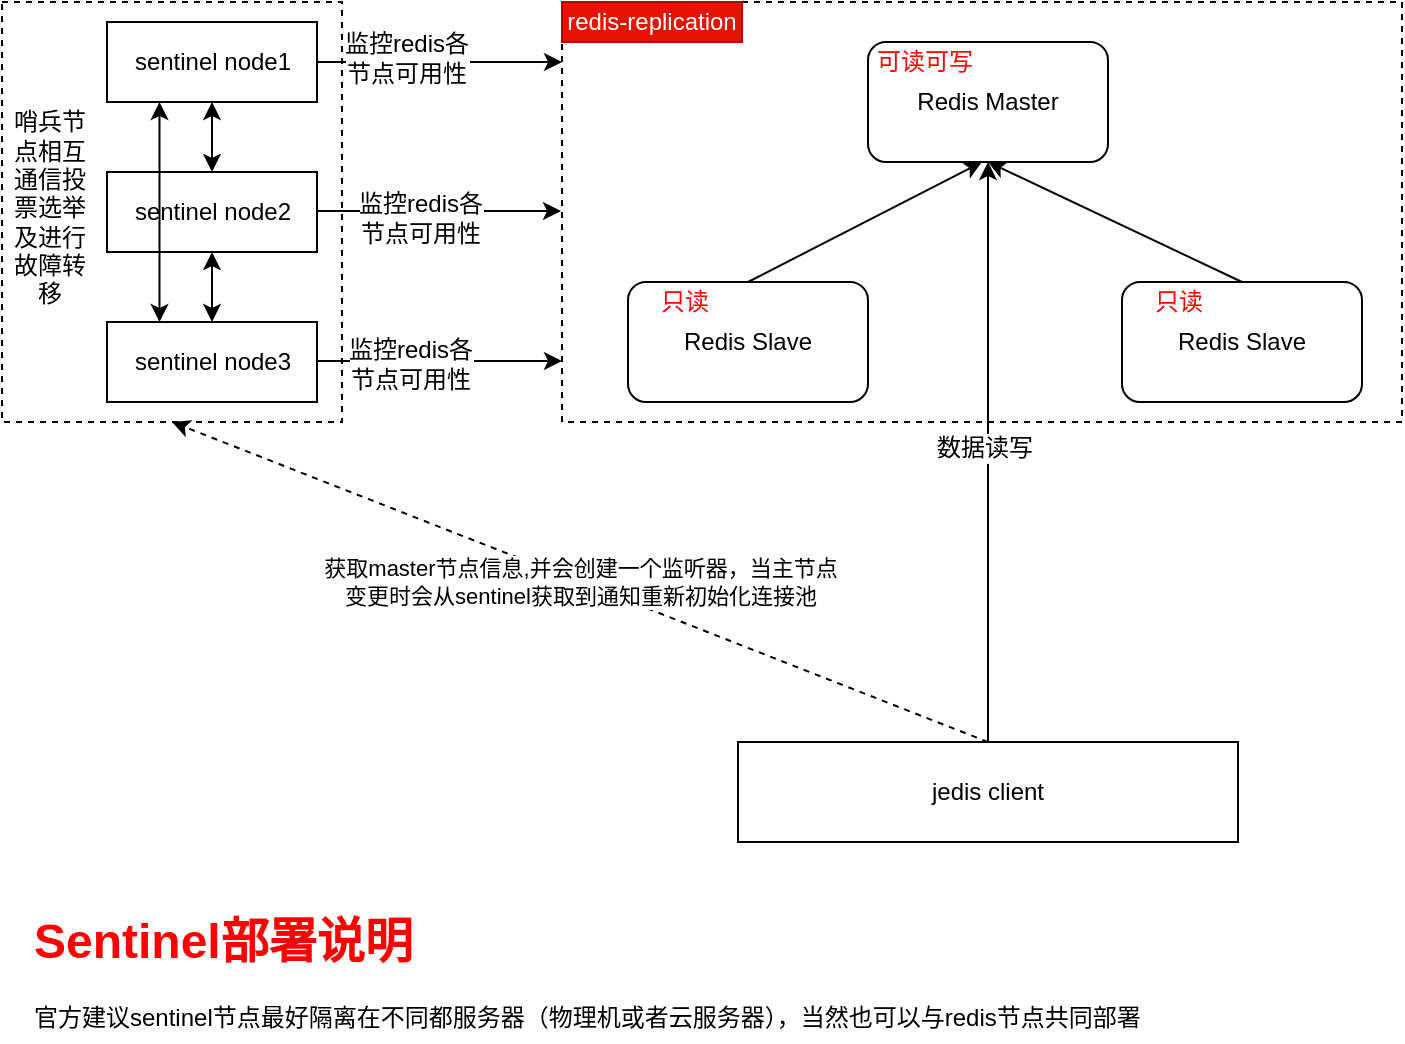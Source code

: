 <mxfile version="10.7.5" type="device"><diagram id="coowf_MAruegNG0Rh1vf" name="Page-1"><mxGraphModel dx="918" dy="682" grid="1" gridSize="10" guides="1" tooltips="1" connect="1" arrows="1" fold="1" page="1" pageScale="1" pageWidth="827" pageHeight="1169" math="0" shadow="0"><root><mxCell id="0"/><mxCell id="1" parent="0"/><mxCell id="3ngoK7rAqCHjxNyW7mIe-9" value="" style="rounded=0;whiteSpace=wrap;html=1;dashed=1;" vertex="1" parent="1"><mxGeometry x="330" y="100" width="420" height="210" as="geometry"/></mxCell><mxCell id="3ngoK7rAqCHjxNyW7mIe-1" value="Redis Master" style="rounded=1;whiteSpace=wrap;html=1;" vertex="1" parent="1"><mxGeometry x="483" y="120" width="120" height="60" as="geometry"/></mxCell><mxCell id="3ngoK7rAqCHjxNyW7mIe-2" value="Redis Slave" style="rounded=1;whiteSpace=wrap;html=1;" vertex="1" parent="1"><mxGeometry x="363" y="240" width="120" height="60" as="geometry"/></mxCell><mxCell id="3ngoK7rAqCHjxNyW7mIe-3" value="Redis Slave" style="rounded=1;whiteSpace=wrap;html=1;" vertex="1" parent="1"><mxGeometry x="610" y="240" width="120" height="60" as="geometry"/></mxCell><mxCell id="3ngoK7rAqCHjxNyW7mIe-6" value="" style="endArrow=classic;html=1;exitX=0.5;exitY=0;exitDx=0;exitDy=0;" edge="1" parent="1" source="3ngoK7rAqCHjxNyW7mIe-2"><mxGeometry width="50" height="50" relative="1" as="geometry"><mxPoint x="490" y="230" as="sourcePoint"/><mxPoint x="540" y="180" as="targetPoint"/></mxGeometry></mxCell><mxCell id="3ngoK7rAqCHjxNyW7mIe-7" value="" style="endArrow=classic;html=1;exitX=0.5;exitY=0;exitDx=0;exitDy=0;entryX=0.5;entryY=1;entryDx=0;entryDy=0;" edge="1" parent="1" source="3ngoK7rAqCHjxNyW7mIe-3" target="3ngoK7rAqCHjxNyW7mIe-1"><mxGeometry width="50" height="50" relative="1" as="geometry"><mxPoint x="530" y="230" as="sourcePoint"/><mxPoint x="580" y="180" as="targetPoint"/></mxGeometry></mxCell><mxCell id="3ngoK7rAqCHjxNyW7mIe-10" value="可读可写" style="text;html=1;strokeColor=none;fillColor=none;align=center;verticalAlign=middle;whiteSpace=wrap;rounded=0;dashed=1;fontColor=#FF0000;" vertex="1" parent="1"><mxGeometry x="483" y="120" width="57" height="20" as="geometry"/></mxCell><mxCell id="3ngoK7rAqCHjxNyW7mIe-11" value="只读" style="text;html=1;strokeColor=none;fillColor=none;align=center;verticalAlign=middle;whiteSpace=wrap;rounded=0;dashed=1;fontColor=#FF0000;" vertex="1" parent="1"><mxGeometry x="363" y="240" width="57" height="20" as="geometry"/></mxCell><mxCell id="3ngoK7rAqCHjxNyW7mIe-12" value="只读" style="text;html=1;strokeColor=none;fillColor=none;align=center;verticalAlign=middle;whiteSpace=wrap;rounded=0;dashed=1;fontColor=#FF0000;" vertex="1" parent="1"><mxGeometry x="610" y="240" width="57" height="20" as="geometry"/></mxCell><mxCell id="3ngoK7rAqCHjxNyW7mIe-13" value="" style="rounded=0;whiteSpace=wrap;html=1;dashed=1;fontColor=#FF0000;" vertex="1" parent="1"><mxGeometry x="50" y="100" width="170" height="210" as="geometry"/></mxCell><mxCell id="3ngoK7rAqCHjxNyW7mIe-15" value="sentinel node1" style="rounded=0;whiteSpace=wrap;html=1;fontColor=#000000;" vertex="1" parent="1"><mxGeometry x="102.5" y="110" width="105" height="40" as="geometry"/></mxCell><mxCell id="3ngoK7rAqCHjxNyW7mIe-16" value="sentinel node2" style="rounded=0;whiteSpace=wrap;html=1;fontColor=#000000;" vertex="1" parent="1"><mxGeometry x="102.5" y="185" width="105" height="40" as="geometry"/></mxCell><mxCell id="3ngoK7rAqCHjxNyW7mIe-17" value="sentinel node3" style="rounded=0;whiteSpace=wrap;html=1;fontColor=#000000;" vertex="1" parent="1"><mxGeometry x="102.5" y="260" width="105" height="40" as="geometry"/></mxCell><mxCell id="3ngoK7rAqCHjxNyW7mIe-18" value="" style="endArrow=classic;html=1;fontColor=#000000;exitX=1;exitY=0.5;exitDx=0;exitDy=0;entryX=0;entryY=0.143;entryDx=0;entryDy=0;entryPerimeter=0;" edge="1" parent="1" source="3ngoK7rAqCHjxNyW7mIe-15" target="3ngoK7rAqCHjxNyW7mIe-9"><mxGeometry width="50" height="50" relative="1" as="geometry"><mxPoint x="220" y="160" as="sourcePoint"/><mxPoint x="270" y="110" as="targetPoint"/></mxGeometry></mxCell><mxCell id="3ngoK7rAqCHjxNyW7mIe-26" value="监控redis各&lt;br&gt;节点可用性" style="text;html=1;resizable=0;points=[];align=center;verticalAlign=middle;labelBackgroundColor=#ffffff;fontColor=#000000;" vertex="1" connectable="0" parent="3ngoK7rAqCHjxNyW7mIe-18"><mxGeometry x="-0.279" y="2" relative="1" as="geometry"><mxPoint as="offset"/></mxGeometry></mxCell><mxCell id="3ngoK7rAqCHjxNyW7mIe-19" value="" style="endArrow=classic;html=1;fontColor=#000000;exitX=1;exitY=0.5;exitDx=0;exitDy=0;entryX=0;entryY=0.143;entryDx=0;entryDy=0;entryPerimeter=0;" edge="1" parent="1"><mxGeometry width="50" height="50" relative="1" as="geometry"><mxPoint x="207.5" y="204.5" as="sourcePoint"/><mxPoint x="329.5" y="204.5" as="targetPoint"/></mxGeometry></mxCell><mxCell id="3ngoK7rAqCHjxNyW7mIe-27" value="监控redis各&lt;br&gt;节点可用性" style="text;html=1;resizable=0;points=[];align=center;verticalAlign=middle;labelBackgroundColor=#ffffff;fontColor=#000000;" vertex="1" connectable="0" parent="3ngoK7rAqCHjxNyW7mIe-19"><mxGeometry x="-0.156" y="-2" relative="1" as="geometry"><mxPoint y="1" as="offset"/></mxGeometry></mxCell><mxCell id="3ngoK7rAqCHjxNyW7mIe-20" value="" style="endArrow=classic;html=1;fontColor=#000000;exitX=1;exitY=0.5;exitDx=0;exitDy=0;entryX=0;entryY=0.143;entryDx=0;entryDy=0;entryPerimeter=0;" edge="1" parent="1"><mxGeometry width="50" height="50" relative="1" as="geometry"><mxPoint x="208" y="279.5" as="sourcePoint"/><mxPoint x="330" y="279.5" as="targetPoint"/></mxGeometry></mxCell><mxCell id="3ngoK7rAqCHjxNyW7mIe-28" value="监控redis各&lt;br&gt;节点可用性" style="text;html=1;resizable=0;points=[];align=center;verticalAlign=middle;labelBackgroundColor=#ffffff;fontColor=#000000;" vertex="1" connectable="0" parent="3ngoK7rAqCHjxNyW7mIe-20"><mxGeometry x="-0.246" relative="1" as="geometry"><mxPoint y="1" as="offset"/></mxGeometry></mxCell><mxCell id="3ngoK7rAqCHjxNyW7mIe-21" value="" style="endArrow=classic;startArrow=classic;html=1;fontColor=#33001A;entryX=0.5;entryY=1;entryDx=0;entryDy=0;exitX=0.5;exitY=0;exitDx=0;exitDy=0;" edge="1" parent="1" source="3ngoK7rAqCHjxNyW7mIe-16" target="3ngoK7rAqCHjxNyW7mIe-15"><mxGeometry width="50" height="50" relative="1" as="geometry"><mxPoint x="130" y="200" as="sourcePoint"/><mxPoint x="180" y="150" as="targetPoint"/></mxGeometry></mxCell><mxCell id="3ngoK7rAqCHjxNyW7mIe-22" value="" style="endArrow=classic;startArrow=classic;html=1;fontColor=#33001A;exitX=0.5;exitY=0;exitDx=0;exitDy=0;entryX=0.5;entryY=1;entryDx=0;entryDy=0;" edge="1" parent="1" source="3ngoK7rAqCHjxNyW7mIe-17" target="3ngoK7rAqCHjxNyW7mIe-16"><mxGeometry width="50" height="50" relative="1" as="geometry"><mxPoint x="130" y="270" as="sourcePoint"/><mxPoint x="180" y="220" as="targetPoint"/></mxGeometry></mxCell><mxCell id="3ngoK7rAqCHjxNyW7mIe-24" value="" style="endArrow=classic;startArrow=classic;html=1;fontColor=#33001A;exitX=0.25;exitY=0;exitDx=0;exitDy=0;entryX=0.25;entryY=1;entryDx=0;entryDy=0;" edge="1" parent="1" source="3ngoK7rAqCHjxNyW7mIe-17" target="3ngoK7rAqCHjxNyW7mIe-15"><mxGeometry width="50" height="50" relative="1" as="geometry"><mxPoint x="100" y="200" as="sourcePoint"/><mxPoint x="150" y="150" as="targetPoint"/></mxGeometry></mxCell><mxCell id="3ngoK7rAqCHjxNyW7mIe-25" value="哨兵节点相互通信投票选举及进行故障转移" style="text;html=1;strokeColor=none;fillColor=none;align=center;verticalAlign=middle;whiteSpace=wrap;rounded=0;fontColor=#000000;labelBackgroundColor=#ffffff;" vertex="1" parent="1"><mxGeometry x="54" y="113" width="40" height="180" as="geometry"/></mxCell><mxCell id="3ngoK7rAqCHjxNyW7mIe-29" value="jedis client" style="rounded=0;whiteSpace=wrap;html=1;labelBackgroundColor=#ffffff;fontColor=#000000;" vertex="1" parent="1"><mxGeometry x="418" y="470" width="250" height="50" as="geometry"/></mxCell><mxCell id="3ngoK7rAqCHjxNyW7mIe-30" value="" style="endArrow=classic;html=1;fontColor=#000000;" edge="1" parent="1" source="3ngoK7rAqCHjxNyW7mIe-29"><mxGeometry width="50" height="50" relative="1" as="geometry"><mxPoint x="510" y="360" as="sourcePoint"/><mxPoint x="543" y="180" as="targetPoint"/></mxGeometry></mxCell><mxCell id="3ngoK7rAqCHjxNyW7mIe-31" value="数据读写" style="text;html=1;resizable=0;points=[];align=center;verticalAlign=middle;labelBackgroundColor=#ffffff;fontColor=#000000;" vertex="1" connectable="0" parent="3ngoK7rAqCHjxNyW7mIe-30"><mxGeometry x="0.013" y="2" relative="1" as="geometry"><mxPoint as="offset"/></mxGeometry></mxCell><mxCell id="3ngoK7rAqCHjxNyW7mIe-32" value="获取master节点信息,并会创建一个监听器，当主节点&lt;br&gt;变更时会从sentinel获取到通知重新初始化连接池" style="endArrow=classic;html=1;fontColor=#000000;exitX=0.5;exitY=0;exitDx=0;exitDy=0;entryX=0.5;entryY=1;entryDx=0;entryDy=0;dashed=1;" edge="1" parent="1" source="3ngoK7rAqCHjxNyW7mIe-29" target="3ngoK7rAqCHjxNyW7mIe-13"><mxGeometry width="50" height="50" relative="1" as="geometry"><mxPoint x="110" y="360" as="sourcePoint"/><mxPoint x="160" y="310" as="targetPoint"/></mxGeometry></mxCell><mxCell id="3ngoK7rAqCHjxNyW7mIe-34" value="&lt;h1&gt;&lt;font color=&quot;#ff0000&quot;&gt;Sentinel部署说明&lt;/font&gt;&lt;/h1&gt;&lt;p&gt;官方建议sentinel节点最好隔离在不同都服务器（物理机或者云服务器），当然也可以与redis节点共同部署&lt;/p&gt;" style="text;html=1;strokeColor=none;fillColor=none;spacing=5;spacingTop=-20;whiteSpace=wrap;overflow=hidden;rounded=0;labelBackgroundColor=#ffffff;fontColor=#000000;" vertex="1" parent="1"><mxGeometry x="61" y="550" width="666" height="70" as="geometry"/></mxCell><mxCell id="3ngoK7rAqCHjxNyW7mIe-35" value="redis-replication" style="text;html=1;strokeColor=#B20000;fillColor=#e51400;align=center;verticalAlign=middle;whiteSpace=wrap;rounded=0;labelBackgroundColor=none;fontColor=#ffffff;" vertex="1" parent="1"><mxGeometry x="330" y="100" width="90" height="20" as="geometry"/></mxCell></root></mxGraphModel></diagram></mxfile>